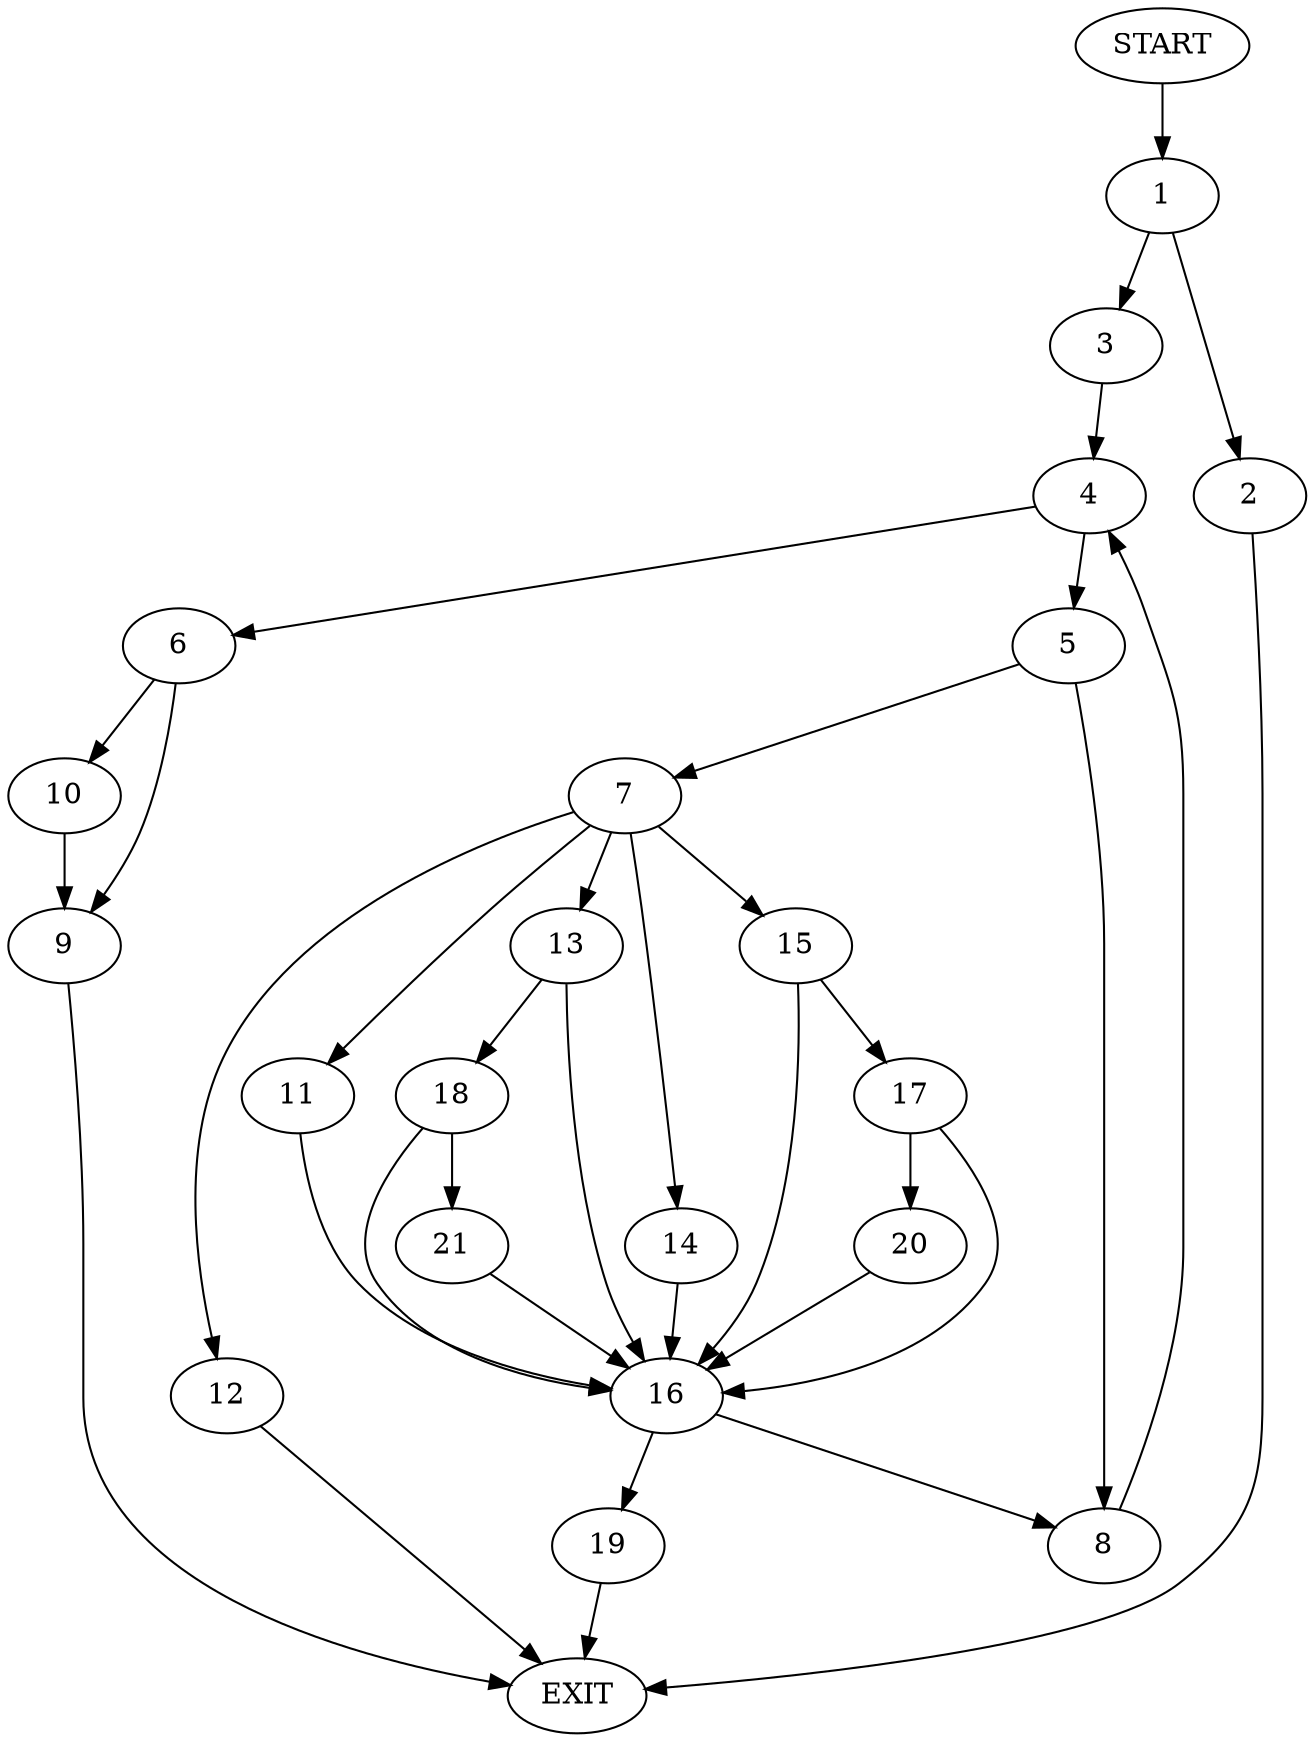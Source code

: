 digraph {
0 [label="START"]
22 [label="EXIT"]
0 -> 1
1 -> 2
1 -> 3
2 -> 22
3 -> 4
4 -> 5
4 -> 6
5 -> 7
5 -> 8
6 -> 9
6 -> 10
7 -> 11
7 -> 12
7 -> 13
7 -> 14
7 -> 15
8 -> 4
11 -> 16
15 -> 16
15 -> 17
13 -> 18
13 -> 16
12 -> 22
14 -> 16
16 -> 8
16 -> 19
17 -> 20
17 -> 16
20 -> 16
18 -> 16
18 -> 21
21 -> 16
19 -> 22
10 -> 9
9 -> 22
}

